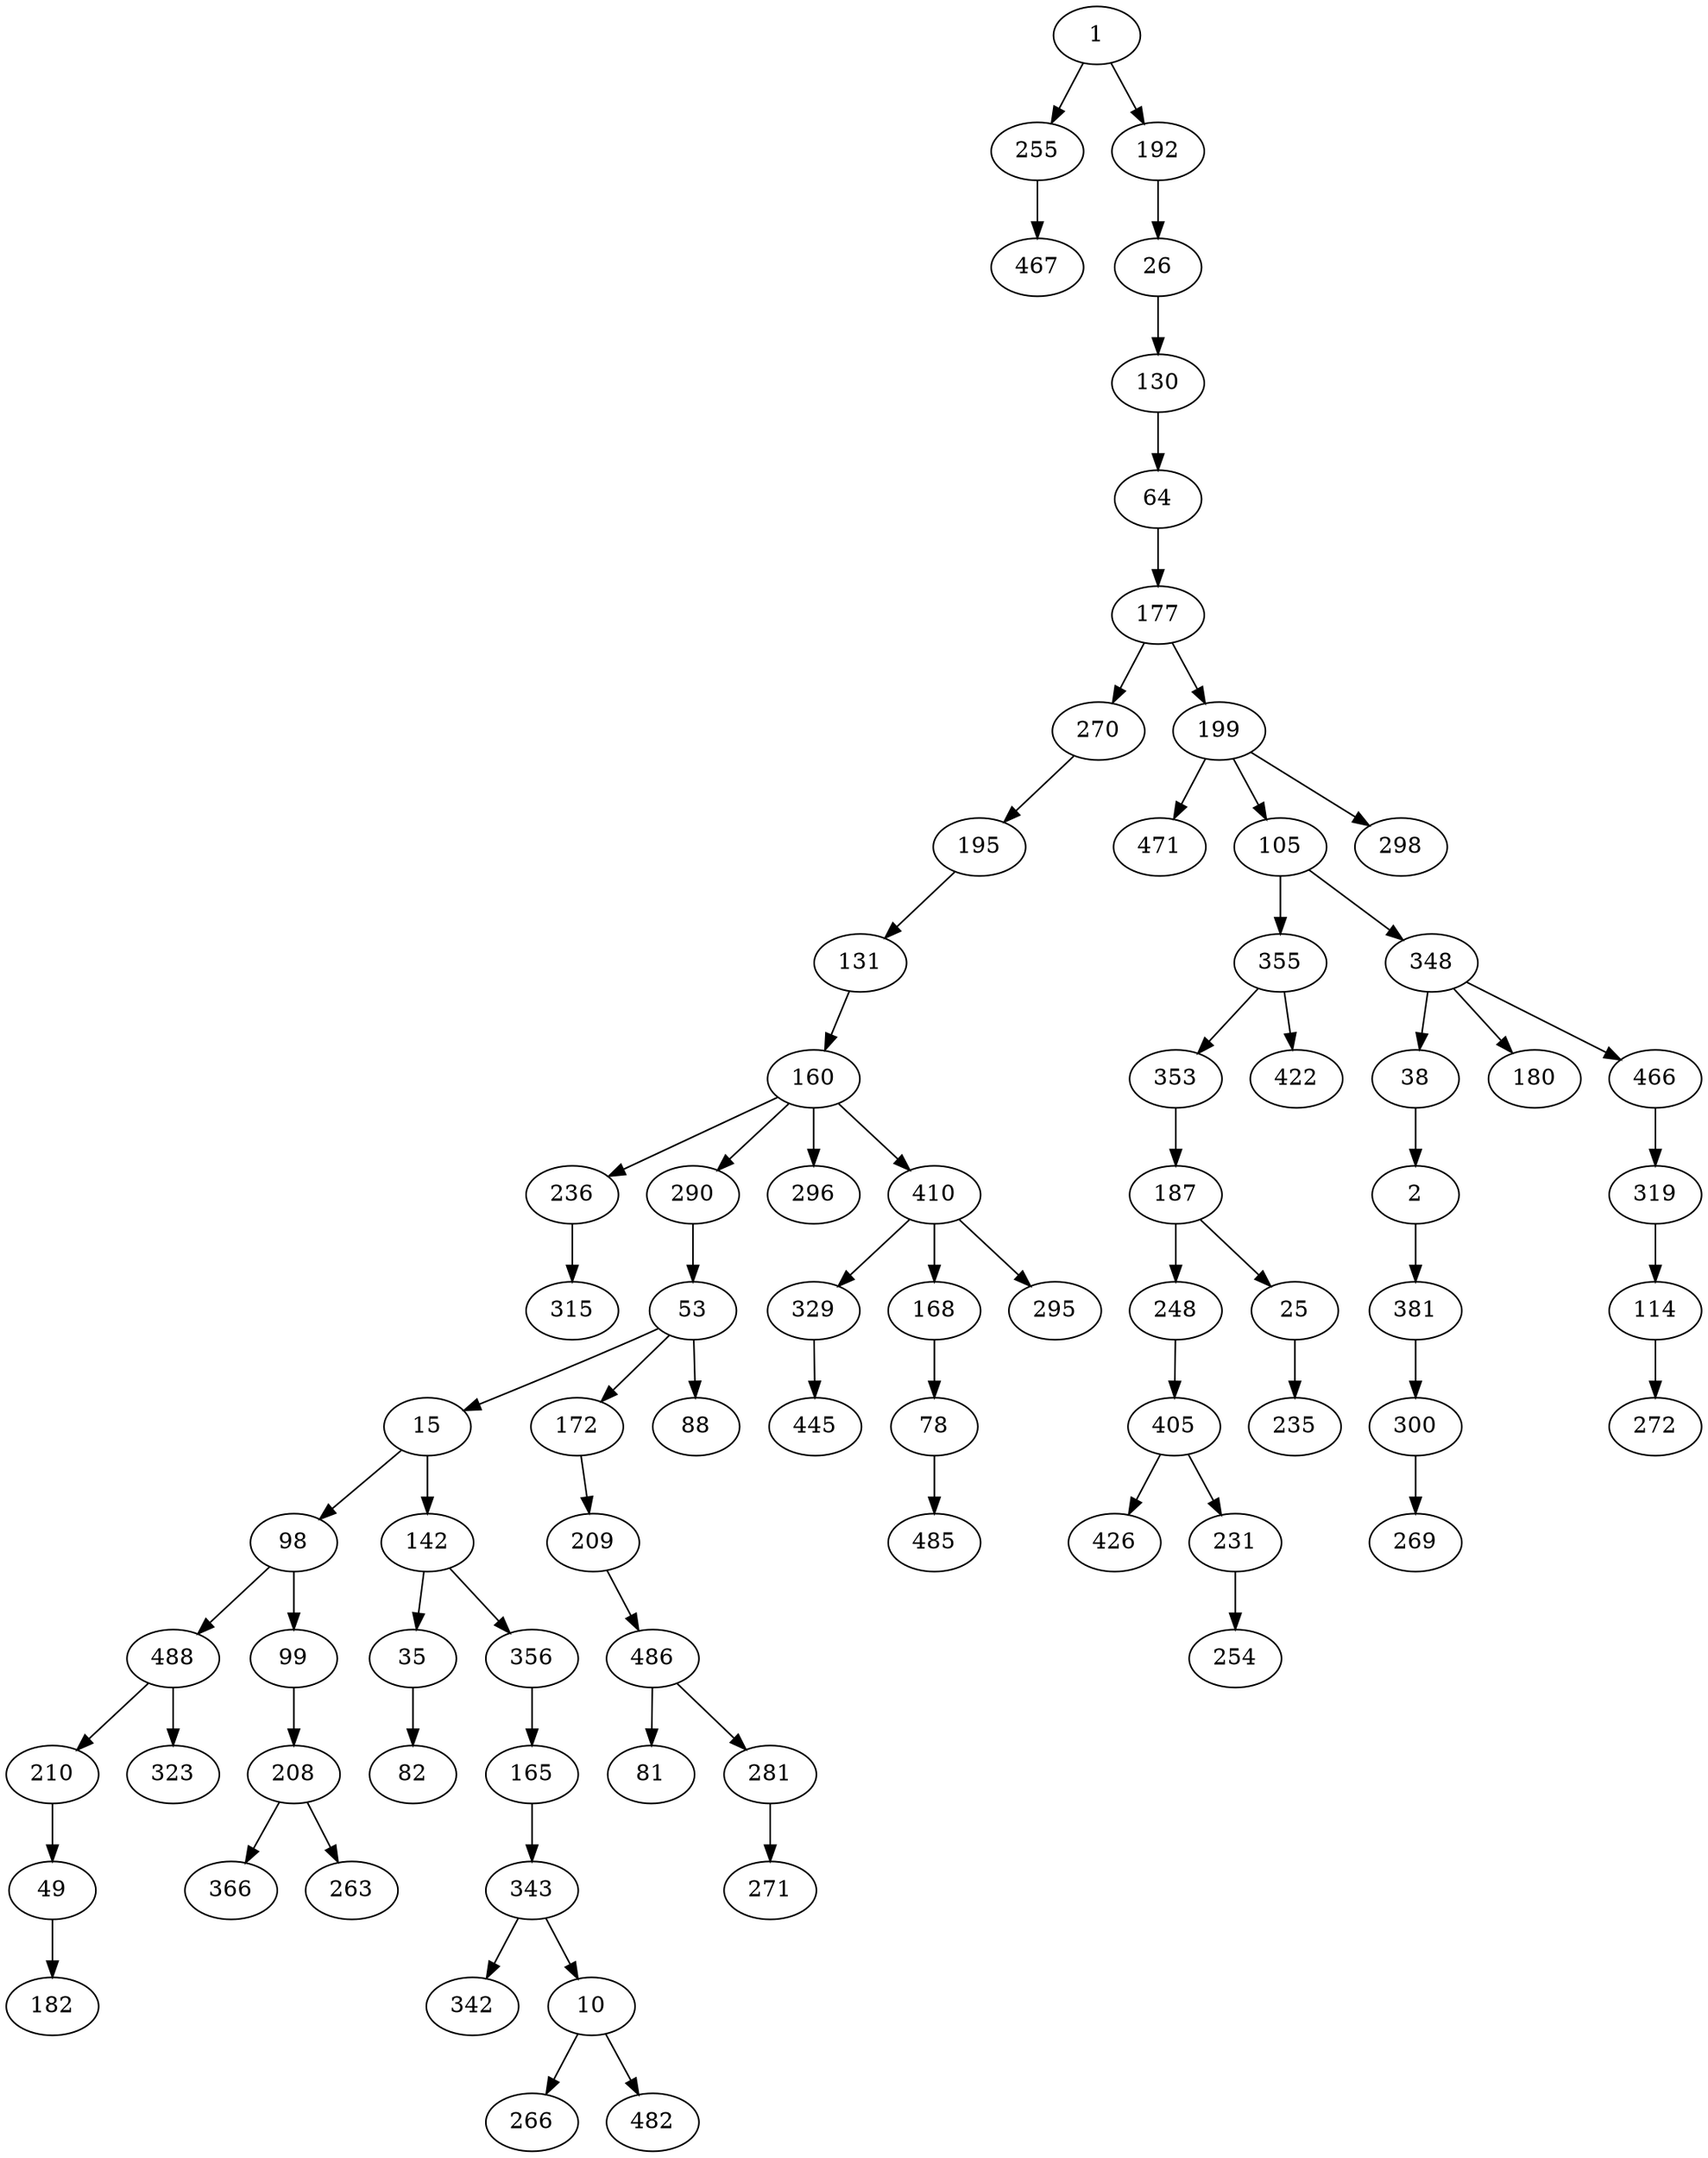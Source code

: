 digraph Erdos_500_DFSRT {
1;255;467;192;26;130;64;177;270;195;131;160;236;315;290;53;15;98;488;210;49;182;323;99;208;366;263;142;35;82;356;165;343;342;10;266;482;172;209;486;81;281;271;88;296;410;329;445;168;78;485;295;199;471;105;355;353;187;248;405;426;231;254;25;235;422;348;38;2;381;300;269;180;466;319;114;272;298;1 -> 255;
255 -> 467;
1 -> 192;
192 -> 26;
26 -> 130;
130 -> 64;
64 -> 177;
177 -> 270;
270 -> 195;
195 -> 131;
131 -> 160;
160 -> 236;
236 -> 315;
160 -> 290;
290 -> 53;
53 -> 15;
15 -> 98;
98 -> 488;
488 -> 210;
210 -> 49;
49 -> 182;
488 -> 323;
98 -> 99;
99 -> 208;
208 -> 366;
208 -> 263;
15 -> 142;
142 -> 35;
35 -> 82;
142 -> 356;
356 -> 165;
165 -> 343;
343 -> 342;
343 -> 10;
10 -> 266;
10 -> 482;
53 -> 172;
172 -> 209;
209 -> 486;
486 -> 81;
486 -> 281;
281 -> 271;
53 -> 88;
160 -> 296;
160 -> 410;
410 -> 329;
329 -> 445;
410 -> 168;
168 -> 78;
78 -> 485;
410 -> 295;
177 -> 199;
199 -> 471;
199 -> 105;
105 -> 355;
355 -> 353;
353 -> 187;
187 -> 248;
248 -> 405;
405 -> 426;
405 -> 231;
231 -> 254;
187 -> 25;
25 -> 235;
355 -> 422;
105 -> 348;
348 -> 38;
38 -> 2;
2 -> 381;
381 -> 300;
300 -> 269;
348 -> 180;
348 -> 466;
466 -> 319;
319 -> 114;
114 -> 272;
199 -> 298;
}
